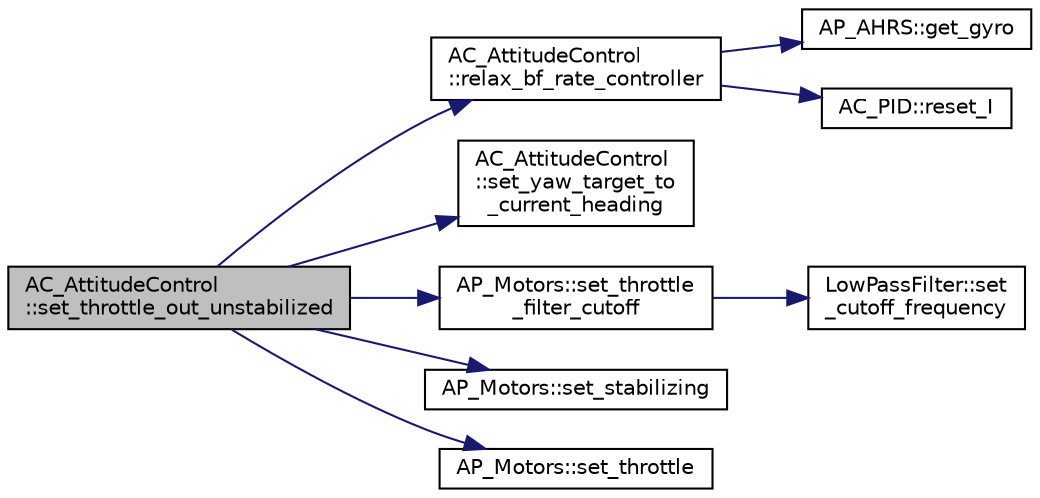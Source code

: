 digraph "AC_AttitudeControl::set_throttle_out_unstabilized"
{
 // INTERACTIVE_SVG=YES
  edge [fontname="Helvetica",fontsize="10",labelfontname="Helvetica",labelfontsize="10"];
  node [fontname="Helvetica",fontsize="10",shape=record];
  rankdir="LR";
  Node1 [label="AC_AttitudeControl\l::set_throttle_out_unstabilized",height=0.2,width=0.4,color="black", fillcolor="grey75", style="filled" fontcolor="black"];
  Node1 -> Node2 [color="midnightblue",fontsize="10",style="solid",fontname="Helvetica"];
  Node2 [label="AC_AttitudeControl\l::relax_bf_rate_controller",height=0.2,width=0.4,color="black", fillcolor="white", style="filled",URL="$classAC__AttitudeControl.html#afe30363292fb08fccd1601424a533c8c"];
  Node2 -> Node3 [color="midnightblue",fontsize="10",style="solid",fontname="Helvetica"];
  Node3 [label="AP_AHRS::get_gyro",height=0.2,width=0.4,color="black", fillcolor="white", style="filled",URL="$classAP__AHRS.html#a73669ea2a3cea5b5348915f7a333f840"];
  Node2 -> Node4 [color="midnightblue",fontsize="10",style="solid",fontname="Helvetica"];
  Node4 [label="AC_PID::reset_I",height=0.2,width=0.4,color="black", fillcolor="white", style="filled",URL="$classAC__PID.html#aeee26e2bec3de02355b307b2b40ddbaa"];
  Node1 -> Node5 [color="midnightblue",fontsize="10",style="solid",fontname="Helvetica"];
  Node5 [label="AC_AttitudeControl\l::set_yaw_target_to\l_current_heading",height=0.2,width=0.4,color="black", fillcolor="white", style="filled",URL="$classAC__AttitudeControl.html#a5d0d15f6a4e5321e8102528b1a67fa0a"];
  Node1 -> Node6 [color="midnightblue",fontsize="10",style="solid",fontname="Helvetica"];
  Node6 [label="AP_Motors::set_throttle\l_filter_cutoff",height=0.2,width=0.4,color="black", fillcolor="white", style="filled",URL="$classAP__Motors.html#a663672b4ada40c46d343e3f62b51b820"];
  Node6 -> Node7 [color="midnightblue",fontsize="10",style="solid",fontname="Helvetica"];
  Node7 [label="LowPassFilter::set\l_cutoff_frequency",height=0.2,width=0.4,color="black", fillcolor="white", style="filled",URL="$classLowPassFilter.html#a5c3c8a444566f57ef2bb95775fe7be5e"];
  Node1 -> Node8 [color="midnightblue",fontsize="10",style="solid",fontname="Helvetica"];
  Node8 [label="AP_Motors::set_stabilizing",height=0.2,width=0.4,color="black", fillcolor="white", style="filled",URL="$classAP__Motors.html#a8829e9511275bc0f6e7993b1331b0cc2"];
  Node1 -> Node9 [color="midnightblue",fontsize="10",style="solid",fontname="Helvetica"];
  Node9 [label="AP_Motors::set_throttle",height=0.2,width=0.4,color="black", fillcolor="white", style="filled",URL="$classAP__Motors.html#a56d079ad89f5a4d2cacf014c8958a527"];
}
